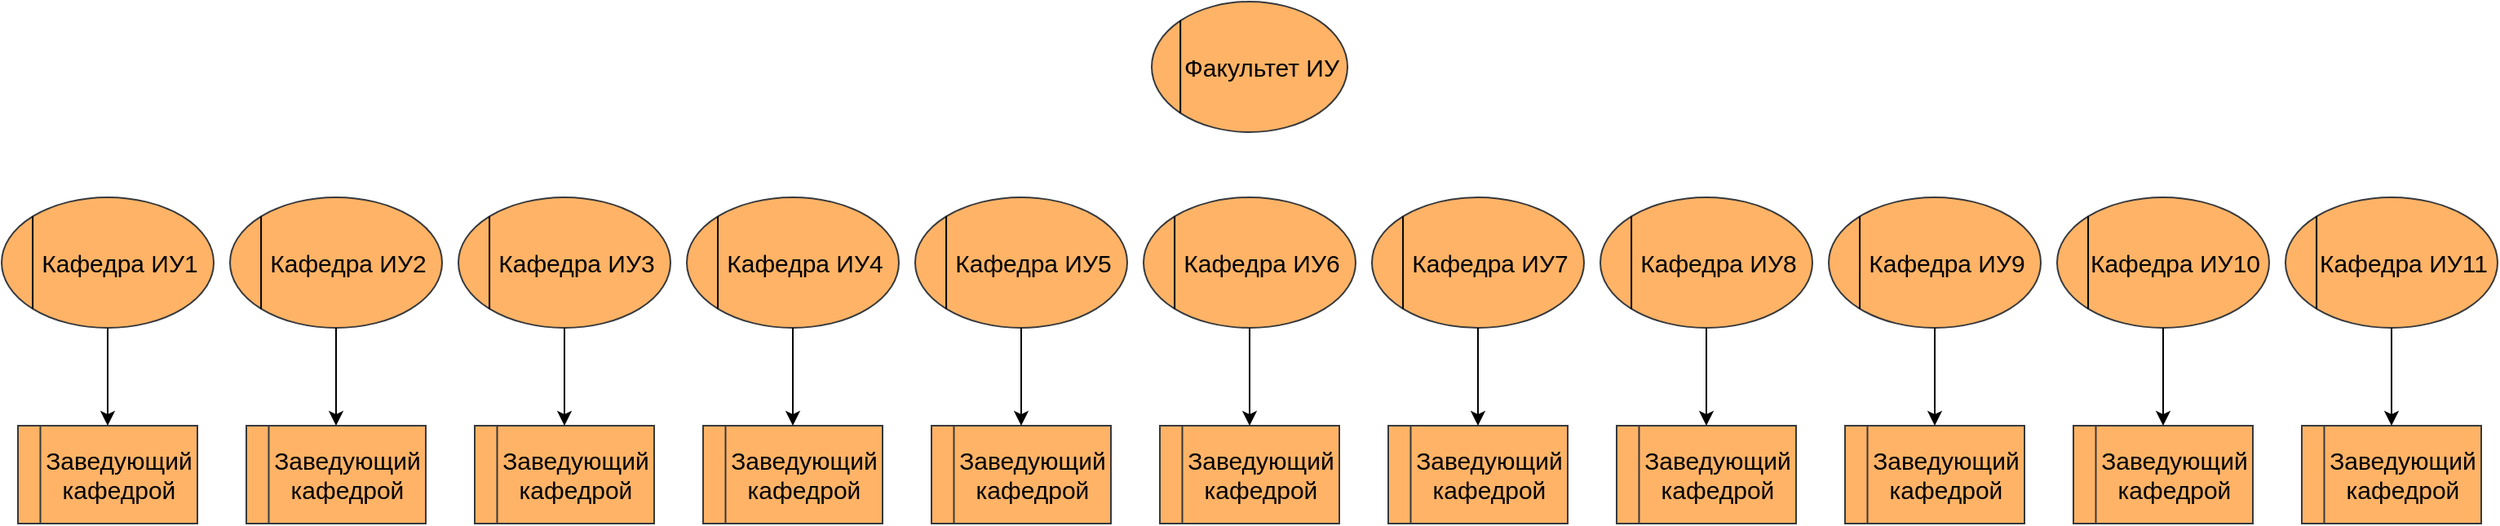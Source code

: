 <mxfile version="15.1.4" type="github">
  <diagram id="_S7kwJW2IpWlCZ6O2Rjl" name="Page-1">
    <mxGraphModel dx="1951" dy="436" grid="1" gridSize="10" guides="1" tooltips="1" connect="1" arrows="1" fold="1" page="1" pageScale="1" pageWidth="1169" pageHeight="1654" math="0" shadow="0">
      <root>
        <mxCell id="0" />
        <mxCell id="1" parent="0" />
        <mxCell id="1EimY6DF7pIaOAtQaLlC-15" value="" style="group;rounded=0;fillColor=none;spacingLeft=0;strokeWidth=1;fontSize=15;" vertex="1" connectable="0" parent="1">
          <mxGeometry x="525" y="40" width="120" height="80" as="geometry" />
        </mxCell>
        <mxCell id="1EimY6DF7pIaOAtQaLlC-16" value="Факультет ИУ" style="ellipse;whiteSpace=wrap;html=1;rounded=0;strokeColor=#36393d;spacingLeft=15;fillColor=#FFB366;fontSize=15;" vertex="1" parent="1EimY6DF7pIaOAtQaLlC-15">
          <mxGeometry width="120" height="80" as="geometry" />
        </mxCell>
        <mxCell id="1EimY6DF7pIaOAtQaLlC-17" value="" style="endArrow=none;html=1;entryX=0;entryY=0;entryDx=0;entryDy=0;exitX=0;exitY=1;exitDx=0;exitDy=0;" edge="1" parent="1EimY6DF7pIaOAtQaLlC-15" source="1EimY6DF7pIaOAtQaLlC-16" target="1EimY6DF7pIaOAtQaLlC-16">
          <mxGeometry width="50" height="50" relative="1" as="geometry">
            <mxPoint x="-70" y="150" as="sourcePoint" />
            <mxPoint x="-20" y="100" as="targetPoint" />
          </mxGeometry>
        </mxCell>
        <mxCell id="1EimY6DF7pIaOAtQaLlC-18" value="" style="group;rounded=0;fillColor=none;spacingLeft=0;strokeWidth=1;fontSize=15;" vertex="1" connectable="0" parent="1">
          <mxGeometry x="-40" y="160" width="130" height="80" as="geometry" />
        </mxCell>
        <mxCell id="1EimY6DF7pIaOAtQaLlC-19" value="Кафедра ИУ2" style="ellipse;whiteSpace=wrap;html=1;rounded=0;strokeColor=#36393d;spacingLeft=15;fillColor=#FFB366;fontSize=15;" vertex="1" parent="1EimY6DF7pIaOAtQaLlC-18">
          <mxGeometry width="130" height="80" as="geometry" />
        </mxCell>
        <mxCell id="1EimY6DF7pIaOAtQaLlC-20" value="" style="endArrow=none;html=1;entryX=0;entryY=0;entryDx=0;entryDy=0;exitX=0;exitY=1;exitDx=0;exitDy=0;" edge="1" parent="1EimY6DF7pIaOAtQaLlC-18" source="1EimY6DF7pIaOAtQaLlC-19" target="1EimY6DF7pIaOAtQaLlC-19">
          <mxGeometry width="50" height="50" relative="1" as="geometry">
            <mxPoint x="-75.833" y="150" as="sourcePoint" />
            <mxPoint x="-21.667" y="100" as="targetPoint" />
          </mxGeometry>
        </mxCell>
        <mxCell id="1EimY6DF7pIaOAtQaLlC-21" value="" style="group;rounded=0;fillColor=none;spacingLeft=0;strokeWidth=1;fontSize=15;" vertex="1" connectable="0" parent="1">
          <mxGeometry x="100" y="160" width="130" height="80" as="geometry" />
        </mxCell>
        <mxCell id="1EimY6DF7pIaOAtQaLlC-22" value="Кафедра ИУ3" style="ellipse;whiteSpace=wrap;html=1;rounded=0;strokeColor=#36393d;spacingLeft=15;fillColor=#FFB366;fontSize=15;" vertex="1" parent="1EimY6DF7pIaOAtQaLlC-21">
          <mxGeometry width="130" height="80" as="geometry" />
        </mxCell>
        <mxCell id="1EimY6DF7pIaOAtQaLlC-23" value="" style="endArrow=none;html=1;entryX=0;entryY=0;entryDx=0;entryDy=0;exitX=0;exitY=1;exitDx=0;exitDy=0;" edge="1" parent="1EimY6DF7pIaOAtQaLlC-21" source="1EimY6DF7pIaOAtQaLlC-22" target="1EimY6DF7pIaOAtQaLlC-22">
          <mxGeometry width="50" height="50" relative="1" as="geometry">
            <mxPoint x="-75.833" y="150" as="sourcePoint" />
            <mxPoint x="-21.667" y="100" as="targetPoint" />
          </mxGeometry>
        </mxCell>
        <mxCell id="1EimY6DF7pIaOAtQaLlC-24" value="" style="group;rounded=0;fillColor=none;spacingLeft=0;strokeWidth=1;fontSize=15;" vertex="1" connectable="0" parent="1">
          <mxGeometry x="240" y="160" width="130" height="80" as="geometry" />
        </mxCell>
        <mxCell id="1EimY6DF7pIaOAtQaLlC-25" value="Кафедра ИУ4" style="ellipse;whiteSpace=wrap;html=1;rounded=0;strokeColor=#36393d;spacingLeft=15;fillColor=#FFB366;fontSize=15;" vertex="1" parent="1EimY6DF7pIaOAtQaLlC-24">
          <mxGeometry width="130" height="80" as="geometry" />
        </mxCell>
        <mxCell id="1EimY6DF7pIaOAtQaLlC-26" value="" style="endArrow=none;html=1;entryX=0;entryY=0;entryDx=0;entryDy=0;exitX=0;exitY=1;exitDx=0;exitDy=0;" edge="1" parent="1EimY6DF7pIaOAtQaLlC-24" source="1EimY6DF7pIaOAtQaLlC-25" target="1EimY6DF7pIaOAtQaLlC-25">
          <mxGeometry width="50" height="50" relative="1" as="geometry">
            <mxPoint x="-75.833" y="150" as="sourcePoint" />
            <mxPoint x="-21.667" y="100" as="targetPoint" />
          </mxGeometry>
        </mxCell>
        <mxCell id="1EimY6DF7pIaOAtQaLlC-27" value="" style="group;rounded=0;fillColor=none;spacingLeft=0;strokeWidth=1;fontSize=15;" vertex="1" connectable="0" parent="1">
          <mxGeometry x="380" y="160" width="130" height="80" as="geometry" />
        </mxCell>
        <mxCell id="1EimY6DF7pIaOAtQaLlC-28" value="Кафедра ИУ5" style="ellipse;whiteSpace=wrap;html=1;rounded=0;strokeColor=#36393d;spacingLeft=15;fillColor=#FFB366;fontSize=15;" vertex="1" parent="1EimY6DF7pIaOAtQaLlC-27">
          <mxGeometry width="130" height="80" as="geometry" />
        </mxCell>
        <mxCell id="1EimY6DF7pIaOAtQaLlC-29" value="" style="endArrow=none;html=1;entryX=0;entryY=0;entryDx=0;entryDy=0;exitX=0;exitY=1;exitDx=0;exitDy=0;" edge="1" parent="1EimY6DF7pIaOAtQaLlC-27" source="1EimY6DF7pIaOAtQaLlC-28" target="1EimY6DF7pIaOAtQaLlC-28">
          <mxGeometry width="50" height="50" relative="1" as="geometry">
            <mxPoint x="-75.833" y="150" as="sourcePoint" />
            <mxPoint x="-21.667" y="100" as="targetPoint" />
          </mxGeometry>
        </mxCell>
        <mxCell id="1EimY6DF7pIaOAtQaLlC-30" value="" style="group;rounded=0;fillColor=none;spacingLeft=0;strokeWidth=1;fontSize=15;" vertex="1" connectable="0" parent="1">
          <mxGeometry x="520" y="160" width="130" height="80" as="geometry" />
        </mxCell>
        <mxCell id="1EimY6DF7pIaOAtQaLlC-31" value="Кафедра ИУ6" style="ellipse;whiteSpace=wrap;html=1;rounded=0;strokeColor=#36393d;spacingLeft=15;fillColor=#FFB366;fontSize=15;" vertex="1" parent="1EimY6DF7pIaOAtQaLlC-30">
          <mxGeometry width="130" height="80" as="geometry" />
        </mxCell>
        <mxCell id="1EimY6DF7pIaOAtQaLlC-32" value="" style="endArrow=none;html=1;entryX=0;entryY=0;entryDx=0;entryDy=0;exitX=0;exitY=1;exitDx=0;exitDy=0;" edge="1" parent="1EimY6DF7pIaOAtQaLlC-30" source="1EimY6DF7pIaOAtQaLlC-31" target="1EimY6DF7pIaOAtQaLlC-31">
          <mxGeometry width="50" height="50" relative="1" as="geometry">
            <mxPoint x="-75.833" y="150" as="sourcePoint" />
            <mxPoint x="-21.667" y="100" as="targetPoint" />
          </mxGeometry>
        </mxCell>
        <mxCell id="1EimY6DF7pIaOAtQaLlC-33" value="" style="group;rounded=0;fillColor=none;spacingLeft=0;strokeWidth=1;fontSize=15;" vertex="1" connectable="0" parent="1">
          <mxGeometry x="660" y="160" width="130" height="80" as="geometry" />
        </mxCell>
        <mxCell id="1EimY6DF7pIaOAtQaLlC-34" value="Кафедра ИУ7" style="ellipse;whiteSpace=wrap;html=1;rounded=0;strokeColor=#36393d;spacingLeft=15;fillColor=#FFB366;fontSize=15;" vertex="1" parent="1EimY6DF7pIaOAtQaLlC-33">
          <mxGeometry width="130" height="80" as="geometry" />
        </mxCell>
        <mxCell id="1EimY6DF7pIaOAtQaLlC-35" value="" style="endArrow=none;html=1;entryX=0;entryY=0;entryDx=0;entryDy=0;exitX=0;exitY=1;exitDx=0;exitDy=0;" edge="1" parent="1EimY6DF7pIaOAtQaLlC-33" source="1EimY6DF7pIaOAtQaLlC-34" target="1EimY6DF7pIaOAtQaLlC-34">
          <mxGeometry width="50" height="50" relative="1" as="geometry">
            <mxPoint x="-75.833" y="150" as="sourcePoint" />
            <mxPoint x="-21.667" y="100" as="targetPoint" />
          </mxGeometry>
        </mxCell>
        <mxCell id="1EimY6DF7pIaOAtQaLlC-36" value="" style="group;rounded=0;fillColor=none;spacingLeft=0;strokeWidth=1;fontSize=15;" vertex="1" connectable="0" parent="1">
          <mxGeometry x="800" y="160" width="130" height="80" as="geometry" />
        </mxCell>
        <mxCell id="1EimY6DF7pIaOAtQaLlC-37" value="Кафедра ИУ8" style="ellipse;whiteSpace=wrap;html=1;rounded=0;strokeColor=#36393d;spacingLeft=15;fillColor=#FFB366;fontSize=15;" vertex="1" parent="1EimY6DF7pIaOAtQaLlC-36">
          <mxGeometry width="130" height="80" as="geometry" />
        </mxCell>
        <mxCell id="1EimY6DF7pIaOAtQaLlC-38" value="" style="endArrow=none;html=1;entryX=0;entryY=0;entryDx=0;entryDy=0;exitX=0;exitY=1;exitDx=0;exitDy=0;" edge="1" parent="1EimY6DF7pIaOAtQaLlC-36" source="1EimY6DF7pIaOAtQaLlC-37" target="1EimY6DF7pIaOAtQaLlC-37">
          <mxGeometry width="50" height="50" relative="1" as="geometry">
            <mxPoint x="-75.833" y="150" as="sourcePoint" />
            <mxPoint x="-21.667" y="100" as="targetPoint" />
          </mxGeometry>
        </mxCell>
        <mxCell id="1EimY6DF7pIaOAtQaLlC-39" value="" style="group;rounded=0;fillColor=none;spacingLeft=0;strokeWidth=1;fontSize=15;" vertex="1" connectable="0" parent="1">
          <mxGeometry x="940" y="160" width="130" height="80" as="geometry" />
        </mxCell>
        <mxCell id="1EimY6DF7pIaOAtQaLlC-40" value="Кафедра ИУ9" style="ellipse;whiteSpace=wrap;html=1;rounded=0;strokeColor=#36393d;spacingLeft=15;fillColor=#FFB366;fontSize=15;" vertex="1" parent="1EimY6DF7pIaOAtQaLlC-39">
          <mxGeometry width="130" height="80" as="geometry" />
        </mxCell>
        <mxCell id="1EimY6DF7pIaOAtQaLlC-41" value="" style="endArrow=none;html=1;entryX=0;entryY=0;entryDx=0;entryDy=0;exitX=0;exitY=1;exitDx=0;exitDy=0;" edge="1" parent="1EimY6DF7pIaOAtQaLlC-39" source="1EimY6DF7pIaOAtQaLlC-40" target="1EimY6DF7pIaOAtQaLlC-40">
          <mxGeometry width="50" height="50" relative="1" as="geometry">
            <mxPoint x="-75.833" y="150" as="sourcePoint" />
            <mxPoint x="-21.667" y="100" as="targetPoint" />
          </mxGeometry>
        </mxCell>
        <mxCell id="1EimY6DF7pIaOAtQaLlC-42" value="" style="group;rounded=0;fillColor=none;spacingLeft=0;strokeWidth=1;fontSize=15;" vertex="1" connectable="0" parent="1">
          <mxGeometry x="1080" y="160" width="130" height="80" as="geometry" />
        </mxCell>
        <mxCell id="1EimY6DF7pIaOAtQaLlC-43" value="Кафедра ИУ10" style="ellipse;whiteSpace=wrap;html=1;rounded=0;strokeColor=#36393d;spacingLeft=15;fillColor=#FFB366;fontSize=15;" vertex="1" parent="1EimY6DF7pIaOAtQaLlC-42">
          <mxGeometry width="130" height="80" as="geometry" />
        </mxCell>
        <mxCell id="1EimY6DF7pIaOAtQaLlC-44" value="" style="endArrow=none;html=1;entryX=0;entryY=0;entryDx=0;entryDy=0;exitX=0;exitY=1;exitDx=0;exitDy=0;" edge="1" parent="1EimY6DF7pIaOAtQaLlC-42" source="1EimY6DF7pIaOAtQaLlC-43" target="1EimY6DF7pIaOAtQaLlC-43">
          <mxGeometry width="50" height="50" relative="1" as="geometry">
            <mxPoint x="-75.833" y="150" as="sourcePoint" />
            <mxPoint x="-21.667" y="100" as="targetPoint" />
          </mxGeometry>
        </mxCell>
        <mxCell id="1EimY6DF7pIaOAtQaLlC-45" value="" style="group;rounded=0;fillColor=none;spacingLeft=0;strokeWidth=1;fontSize=15;" vertex="1" connectable="0" parent="1">
          <mxGeometry x="-180" y="160" width="130" height="80" as="geometry" />
        </mxCell>
        <mxCell id="1EimY6DF7pIaOAtQaLlC-46" value="Кафедра ИУ1" style="ellipse;whiteSpace=wrap;html=1;rounded=0;strokeColor=#36393d;spacingLeft=15;fillColor=#FFB366;fontSize=15;" vertex="1" parent="1EimY6DF7pIaOAtQaLlC-45">
          <mxGeometry width="130" height="80" as="geometry" />
        </mxCell>
        <mxCell id="1EimY6DF7pIaOAtQaLlC-47" value="" style="endArrow=none;html=1;entryX=0;entryY=0;entryDx=0;entryDy=0;exitX=0;exitY=1;exitDx=0;exitDy=0;" edge="1" parent="1EimY6DF7pIaOAtQaLlC-45" source="1EimY6DF7pIaOAtQaLlC-46" target="1EimY6DF7pIaOAtQaLlC-46">
          <mxGeometry width="50" height="50" relative="1" as="geometry">
            <mxPoint x="-75.833" y="150" as="sourcePoint" />
            <mxPoint x="-21.667" y="100" as="targetPoint" />
          </mxGeometry>
        </mxCell>
        <mxCell id="1EimY6DF7pIaOAtQaLlC-48" value="" style="group;rounded=0;fillColor=none;spacingLeft=0;strokeWidth=1;fontSize=15;" vertex="1" connectable="0" parent="1">
          <mxGeometry x="1220" y="160" width="130" height="80" as="geometry" />
        </mxCell>
        <mxCell id="1EimY6DF7pIaOAtQaLlC-49" value="Кафедра ИУ11" style="ellipse;whiteSpace=wrap;html=1;rounded=0;strokeColor=#36393d;spacingLeft=15;fillColor=#FFB366;fontSize=15;" vertex="1" parent="1EimY6DF7pIaOAtQaLlC-48">
          <mxGeometry width="130" height="80" as="geometry" />
        </mxCell>
        <mxCell id="1EimY6DF7pIaOAtQaLlC-50" value="" style="endArrow=none;html=1;entryX=0;entryY=0;entryDx=0;entryDy=0;exitX=0;exitY=1;exitDx=0;exitDy=0;" edge="1" parent="1EimY6DF7pIaOAtQaLlC-48" source="1EimY6DF7pIaOAtQaLlC-49" target="1EimY6DF7pIaOAtQaLlC-49">
          <mxGeometry width="50" height="50" relative="1" as="geometry">
            <mxPoint x="-75.833" y="150" as="sourcePoint" />
            <mxPoint x="-21.667" y="100" as="targetPoint" />
          </mxGeometry>
        </mxCell>
        <mxCell id="1EimY6DF7pIaOAtQaLlC-54" value="" style="group;fontSize=15;fillColor=#FFB366;" vertex="1" connectable="0" parent="1">
          <mxGeometry x="-170" y="300" width="110" height="60" as="geometry" />
        </mxCell>
        <mxCell id="1EimY6DF7pIaOAtQaLlC-55" value="" style="rounded=0;whiteSpace=wrap;html=1;strokeColor=#36393d;fontSize=15;fillColor=#FFB366;" vertex="1" parent="1EimY6DF7pIaOAtQaLlC-54">
          <mxGeometry width="110" height="60" as="geometry" />
        </mxCell>
        <mxCell id="1EimY6DF7pIaOAtQaLlC-56" value="&lt;font style=&quot;font-size: 15px&quot;&gt;Заведующий&lt;br&gt;кафедрой&lt;/font&gt;" style="rounded=0;whiteSpace=wrap;html=1;strokeColor=#36393d;fillColor=#FFB366;" vertex="1" parent="1EimY6DF7pIaOAtQaLlC-54">
          <mxGeometry x="13.75" width="96.25" height="60" as="geometry" />
        </mxCell>
        <mxCell id="1EimY6DF7pIaOAtQaLlC-57" value="" style="group;fontSize=15;fillColor=#FFB366;" vertex="1" connectable="0" parent="1">
          <mxGeometry x="-30" y="300" width="110" height="60" as="geometry" />
        </mxCell>
        <mxCell id="1EimY6DF7pIaOAtQaLlC-58" value="" style="rounded=0;whiteSpace=wrap;html=1;strokeColor=#36393d;fontSize=15;fillColor=#FFB366;" vertex="1" parent="1EimY6DF7pIaOAtQaLlC-57">
          <mxGeometry width="110" height="60" as="geometry" />
        </mxCell>
        <mxCell id="1EimY6DF7pIaOAtQaLlC-59" value="&lt;font style=&quot;font-size: 15px&quot;&gt;Заведующий&lt;br&gt;кафедрой&lt;/font&gt;" style="rounded=0;whiteSpace=wrap;html=1;strokeColor=#36393d;fillColor=#FFB366;" vertex="1" parent="1EimY6DF7pIaOAtQaLlC-57">
          <mxGeometry x="13.75" width="96.25" height="60" as="geometry" />
        </mxCell>
        <mxCell id="1EimY6DF7pIaOAtQaLlC-60" value="" style="group;fontSize=15;fillColor=#FFB366;" vertex="1" connectable="0" parent="1">
          <mxGeometry x="110" y="300" width="110" height="60" as="geometry" />
        </mxCell>
        <mxCell id="1EimY6DF7pIaOAtQaLlC-61" value="" style="rounded=0;whiteSpace=wrap;html=1;strokeColor=#36393d;fontSize=15;fillColor=#FFB366;" vertex="1" parent="1EimY6DF7pIaOAtQaLlC-60">
          <mxGeometry width="110" height="60" as="geometry" />
        </mxCell>
        <mxCell id="1EimY6DF7pIaOAtQaLlC-62" value="&lt;font style=&quot;font-size: 15px&quot;&gt;Заведующий&lt;br&gt;кафедрой&lt;/font&gt;" style="rounded=0;whiteSpace=wrap;html=1;strokeColor=#36393d;fillColor=#FFB366;" vertex="1" parent="1EimY6DF7pIaOAtQaLlC-60">
          <mxGeometry x="13.75" width="96.25" height="60" as="geometry" />
        </mxCell>
        <mxCell id="1EimY6DF7pIaOAtQaLlC-63" value="" style="group;fontSize=15;fillColor=#FFB366;" vertex="1" connectable="0" parent="1">
          <mxGeometry x="250" y="300" width="110" height="60" as="geometry" />
        </mxCell>
        <mxCell id="1EimY6DF7pIaOAtQaLlC-64" value="" style="rounded=0;whiteSpace=wrap;html=1;strokeColor=#36393d;fontSize=15;fillColor=#FFB366;" vertex="1" parent="1EimY6DF7pIaOAtQaLlC-63">
          <mxGeometry width="110" height="60" as="geometry" />
        </mxCell>
        <mxCell id="1EimY6DF7pIaOAtQaLlC-65" value="&lt;font style=&quot;font-size: 15px&quot;&gt;Заведующий&lt;br&gt;кафедрой&lt;/font&gt;" style="rounded=0;whiteSpace=wrap;html=1;strokeColor=#36393d;fillColor=#FFB366;" vertex="1" parent="1EimY6DF7pIaOAtQaLlC-63">
          <mxGeometry x="13.75" width="96.25" height="60" as="geometry" />
        </mxCell>
        <mxCell id="1EimY6DF7pIaOAtQaLlC-68" value="" style="edgeStyle=orthogonalEdgeStyle;rounded=0;orthogonalLoop=1;jettySize=auto;html=1;fontSize=15;startArrow=classic;startFill=1;endArrow=none;endFill=0;" edge="1" parent="1" source="1EimY6DF7pIaOAtQaLlC-55" target="1EimY6DF7pIaOAtQaLlC-46">
          <mxGeometry relative="1" as="geometry" />
        </mxCell>
        <mxCell id="1EimY6DF7pIaOAtQaLlC-70" value="" style="edgeStyle=orthogonalEdgeStyle;rounded=0;orthogonalLoop=1;jettySize=auto;html=1;fontSize=15;startArrow=classic;startFill=1;endArrow=none;endFill=0;" edge="1" parent="1" source="1EimY6DF7pIaOAtQaLlC-58" target="1EimY6DF7pIaOAtQaLlC-19">
          <mxGeometry relative="1" as="geometry" />
        </mxCell>
        <mxCell id="1EimY6DF7pIaOAtQaLlC-71" value="" style="edgeStyle=orthogonalEdgeStyle;rounded=0;orthogonalLoop=1;jettySize=auto;html=1;fontSize=15;startArrow=classic;startFill=1;endArrow=none;endFill=0;" edge="1" parent="1" source="1EimY6DF7pIaOAtQaLlC-61" target="1EimY6DF7pIaOAtQaLlC-22">
          <mxGeometry relative="1" as="geometry" />
        </mxCell>
        <mxCell id="1EimY6DF7pIaOAtQaLlC-72" value="" style="edgeStyle=orthogonalEdgeStyle;rounded=0;orthogonalLoop=1;jettySize=auto;html=1;fontSize=15;startArrow=classic;startFill=1;endArrow=none;endFill=0;" edge="1" parent="1" source="1EimY6DF7pIaOAtQaLlC-64" target="1EimY6DF7pIaOAtQaLlC-25">
          <mxGeometry relative="1" as="geometry" />
        </mxCell>
        <mxCell id="1EimY6DF7pIaOAtQaLlC-73" value="" style="group;fontSize=15;fillColor=#FFB366;" vertex="1" connectable="0" parent="1">
          <mxGeometry x="390" y="300" width="110" height="60" as="geometry" />
        </mxCell>
        <mxCell id="1EimY6DF7pIaOAtQaLlC-74" value="" style="rounded=0;whiteSpace=wrap;html=1;strokeColor=#36393d;fontSize=15;fillColor=#FFB366;" vertex="1" parent="1EimY6DF7pIaOAtQaLlC-73">
          <mxGeometry width="110" height="60" as="geometry" />
        </mxCell>
        <mxCell id="1EimY6DF7pIaOAtQaLlC-75" value="&lt;font style=&quot;font-size: 15px&quot;&gt;Заведующий&lt;br&gt;кафедрой&lt;/font&gt;" style="rounded=0;whiteSpace=wrap;html=1;strokeColor=#36393d;fillColor=#FFB366;" vertex="1" parent="1EimY6DF7pIaOAtQaLlC-73">
          <mxGeometry x="13.75" width="96.25" height="60" as="geometry" />
        </mxCell>
        <mxCell id="1EimY6DF7pIaOAtQaLlC-76" value="" style="group;fontSize=15;fillColor=#FFB366;" vertex="1" connectable="0" parent="1">
          <mxGeometry x="530" y="300" width="110" height="60" as="geometry" />
        </mxCell>
        <mxCell id="1EimY6DF7pIaOAtQaLlC-77" value="" style="rounded=0;whiteSpace=wrap;html=1;strokeColor=#36393d;fontSize=15;fillColor=#FFB366;" vertex="1" parent="1EimY6DF7pIaOAtQaLlC-76">
          <mxGeometry width="110" height="60" as="geometry" />
        </mxCell>
        <mxCell id="1EimY6DF7pIaOAtQaLlC-78" value="&lt;font style=&quot;font-size: 15px&quot;&gt;Заведующий&lt;br&gt;кафедрой&lt;/font&gt;" style="rounded=0;whiteSpace=wrap;html=1;strokeColor=#36393d;fillColor=#FFB366;" vertex="1" parent="1EimY6DF7pIaOAtQaLlC-76">
          <mxGeometry x="13.75" width="96.25" height="60" as="geometry" />
        </mxCell>
        <mxCell id="1EimY6DF7pIaOAtQaLlC-79" value="" style="group;fontSize=15;fillColor=#FFB366;" vertex="1" connectable="0" parent="1">
          <mxGeometry x="670" y="300" width="110" height="60" as="geometry" />
        </mxCell>
        <mxCell id="1EimY6DF7pIaOAtQaLlC-80" value="" style="rounded=0;whiteSpace=wrap;html=1;strokeColor=#36393d;fontSize=15;fillColor=#FFB366;" vertex="1" parent="1EimY6DF7pIaOAtQaLlC-79">
          <mxGeometry width="110" height="60" as="geometry" />
        </mxCell>
        <mxCell id="1EimY6DF7pIaOAtQaLlC-81" value="&lt;font style=&quot;font-size: 15px&quot;&gt;Заведующий&lt;br&gt;кафедрой&lt;/font&gt;" style="rounded=0;whiteSpace=wrap;html=1;strokeColor=#36393d;fillColor=#FFB366;" vertex="1" parent="1EimY6DF7pIaOAtQaLlC-79">
          <mxGeometry x="13.75" width="96.25" height="60" as="geometry" />
        </mxCell>
        <mxCell id="1EimY6DF7pIaOAtQaLlC-82" value="" style="group;fontSize=15;fillColor=#FFB366;" vertex="1" connectable="0" parent="1">
          <mxGeometry x="810" y="300" width="110" height="60" as="geometry" />
        </mxCell>
        <mxCell id="1EimY6DF7pIaOAtQaLlC-83" value="" style="rounded=0;whiteSpace=wrap;html=1;strokeColor=#36393d;fontSize=15;fillColor=#FFB366;" vertex="1" parent="1EimY6DF7pIaOAtQaLlC-82">
          <mxGeometry width="110" height="60" as="geometry" />
        </mxCell>
        <mxCell id="1EimY6DF7pIaOAtQaLlC-84" value="&lt;font style=&quot;font-size: 15px&quot;&gt;Заведующий&lt;br&gt;кафедрой&lt;/font&gt;" style="rounded=0;whiteSpace=wrap;html=1;strokeColor=#36393d;fillColor=#FFB366;" vertex="1" parent="1EimY6DF7pIaOAtQaLlC-82">
          <mxGeometry x="13.75" width="96.25" height="60" as="geometry" />
        </mxCell>
        <mxCell id="1EimY6DF7pIaOAtQaLlC-85" value="" style="group;fontSize=15;fillColor=#FFB366;" vertex="1" connectable="0" parent="1">
          <mxGeometry x="950" y="300" width="110" height="60" as="geometry" />
        </mxCell>
        <mxCell id="1EimY6DF7pIaOAtQaLlC-86" value="" style="rounded=0;whiteSpace=wrap;html=1;strokeColor=#36393d;fontSize=15;fillColor=#FFB366;" vertex="1" parent="1EimY6DF7pIaOAtQaLlC-85">
          <mxGeometry width="110" height="60" as="geometry" />
        </mxCell>
        <mxCell id="1EimY6DF7pIaOAtQaLlC-87" value="&lt;font style=&quot;font-size: 15px&quot;&gt;Заведующий&lt;br&gt;кафедрой&lt;/font&gt;" style="rounded=0;whiteSpace=wrap;html=1;strokeColor=#36393d;fillColor=#FFB366;" vertex="1" parent="1EimY6DF7pIaOAtQaLlC-85">
          <mxGeometry x="13.75" width="96.25" height="60" as="geometry" />
        </mxCell>
        <mxCell id="1EimY6DF7pIaOAtQaLlC-88" value="" style="group;fontSize=15;fillColor=#FFB366;" vertex="1" connectable="0" parent="1">
          <mxGeometry x="1090" y="300" width="110" height="60" as="geometry" />
        </mxCell>
        <mxCell id="1EimY6DF7pIaOAtQaLlC-89" value="" style="rounded=0;whiteSpace=wrap;html=1;strokeColor=#36393d;fontSize=15;fillColor=#FFB366;" vertex="1" parent="1EimY6DF7pIaOAtQaLlC-88">
          <mxGeometry width="110" height="60" as="geometry" />
        </mxCell>
        <mxCell id="1EimY6DF7pIaOAtQaLlC-90" value="&lt;font style=&quot;font-size: 15px&quot;&gt;Заведующий&lt;br&gt;кафедрой&lt;/font&gt;" style="rounded=0;whiteSpace=wrap;html=1;strokeColor=#36393d;fillColor=#FFB366;" vertex="1" parent="1EimY6DF7pIaOAtQaLlC-88">
          <mxGeometry x="13.75" width="96.25" height="60" as="geometry" />
        </mxCell>
        <mxCell id="1EimY6DF7pIaOAtQaLlC-91" value="" style="group;fontSize=15;fillColor=#FFB366;" vertex="1" connectable="0" parent="1">
          <mxGeometry x="1230" y="300" width="110" height="60" as="geometry" />
        </mxCell>
        <mxCell id="1EimY6DF7pIaOAtQaLlC-92" value="" style="rounded=0;whiteSpace=wrap;html=1;strokeColor=#36393d;fontSize=15;fillColor=#FFB366;" vertex="1" parent="1EimY6DF7pIaOAtQaLlC-91">
          <mxGeometry width="110" height="60" as="geometry" />
        </mxCell>
        <mxCell id="1EimY6DF7pIaOAtQaLlC-93" value="&lt;font style=&quot;font-size: 15px&quot;&gt;Заведующий&lt;br&gt;кафедрой&lt;/font&gt;" style="rounded=0;whiteSpace=wrap;html=1;strokeColor=#36393d;fillColor=#FFB366;" vertex="1" parent="1EimY6DF7pIaOAtQaLlC-91">
          <mxGeometry x="13.75" width="96.25" height="60" as="geometry" />
        </mxCell>
        <mxCell id="1EimY6DF7pIaOAtQaLlC-94" value="" style="edgeStyle=orthogonalEdgeStyle;rounded=0;orthogonalLoop=1;jettySize=auto;html=1;fontSize=15;startArrow=classic;startFill=1;endArrow=none;endFill=0;" edge="1" parent="1" source="1EimY6DF7pIaOAtQaLlC-92" target="1EimY6DF7pIaOAtQaLlC-49">
          <mxGeometry relative="1" as="geometry" />
        </mxCell>
        <mxCell id="1EimY6DF7pIaOAtQaLlC-95" value="" style="edgeStyle=orthogonalEdgeStyle;rounded=0;orthogonalLoop=1;jettySize=auto;html=1;fontSize=15;startArrow=classic;startFill=1;endArrow=none;endFill=0;" edge="1" parent="1" source="1EimY6DF7pIaOAtQaLlC-89" target="1EimY6DF7pIaOAtQaLlC-43">
          <mxGeometry relative="1" as="geometry" />
        </mxCell>
        <mxCell id="1EimY6DF7pIaOAtQaLlC-96" value="" style="edgeStyle=orthogonalEdgeStyle;rounded=0;orthogonalLoop=1;jettySize=auto;html=1;fontSize=15;startArrow=classic;startFill=1;endArrow=none;endFill=0;" edge="1" parent="1" source="1EimY6DF7pIaOAtQaLlC-86" target="1EimY6DF7pIaOAtQaLlC-40">
          <mxGeometry relative="1" as="geometry" />
        </mxCell>
        <mxCell id="1EimY6DF7pIaOAtQaLlC-97" value="" style="edgeStyle=orthogonalEdgeStyle;rounded=0;orthogonalLoop=1;jettySize=auto;html=1;fontSize=15;startArrow=classic;startFill=1;endArrow=none;endFill=0;" edge="1" parent="1" source="1EimY6DF7pIaOAtQaLlC-83" target="1EimY6DF7pIaOAtQaLlC-37">
          <mxGeometry relative="1" as="geometry" />
        </mxCell>
        <mxCell id="1EimY6DF7pIaOAtQaLlC-98" value="" style="edgeStyle=orthogonalEdgeStyle;rounded=0;orthogonalLoop=1;jettySize=auto;html=1;fontSize=15;startArrow=classic;startFill=1;endArrow=none;endFill=0;" edge="1" parent="1" source="1EimY6DF7pIaOAtQaLlC-74" target="1EimY6DF7pIaOAtQaLlC-28">
          <mxGeometry relative="1" as="geometry" />
        </mxCell>
        <mxCell id="1EimY6DF7pIaOAtQaLlC-99" value="" style="edgeStyle=orthogonalEdgeStyle;rounded=0;orthogonalLoop=1;jettySize=auto;html=1;fontSize=15;startArrow=classic;startFill=1;endArrow=none;endFill=0;" edge="1" parent="1" source="1EimY6DF7pIaOAtQaLlC-77" target="1EimY6DF7pIaOAtQaLlC-31">
          <mxGeometry relative="1" as="geometry" />
        </mxCell>
        <mxCell id="1EimY6DF7pIaOAtQaLlC-100" value="" style="edgeStyle=orthogonalEdgeStyle;rounded=0;orthogonalLoop=1;jettySize=auto;html=1;fontSize=15;startArrow=classic;startFill=1;endArrow=none;endFill=0;" edge="1" parent="1" source="1EimY6DF7pIaOAtQaLlC-80" target="1EimY6DF7pIaOAtQaLlC-34">
          <mxGeometry relative="1" as="geometry" />
        </mxCell>
      </root>
    </mxGraphModel>
  </diagram>
</mxfile>

